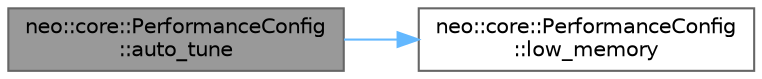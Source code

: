 digraph "neo::core::PerformanceConfig::auto_tune"
{
 // LATEX_PDF_SIZE
  bgcolor="transparent";
  edge [fontname=Helvetica,fontsize=10,labelfontname=Helvetica,labelfontsize=10];
  node [fontname=Helvetica,fontsize=10,shape=box,height=0.2,width=0.4];
  rankdir="LR";
  Node1 [id="Node000001",label="neo::core::PerformanceConfig\l::auto_tune",height=0.2,width=0.4,color="gray40", fillcolor="grey60", style="filled", fontcolor="black",tooltip="Applies system-specific auto-tuning."];
  Node1 -> Node2 [id="edge1_Node000001_Node000002",color="steelblue1",style="solid",tooltip=" "];
  Node2 [id="Node000002",label="neo::core::PerformanceConfig\l::low_memory",height=0.2,width=0.4,color="grey40", fillcolor="white", style="filled",URL="$structneo_1_1core_1_1_performance_config.html#a17dba274dca787fbfb67cfebed8d2c46",tooltip="Creates a low-memory configuration."];
}
